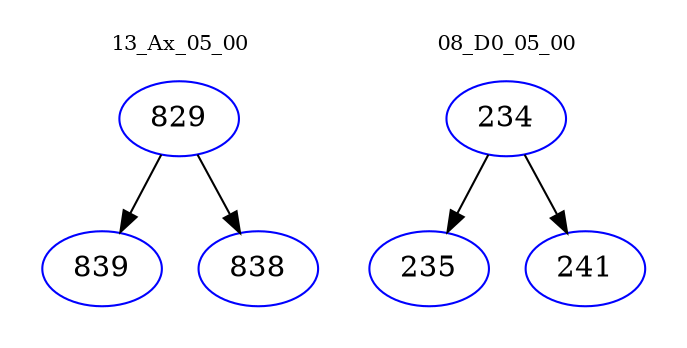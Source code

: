 digraph{
subgraph cluster_0 {
color = white
label = "13_Ax_05_00";
fontsize=10;
T0_829 [label="829", color="blue"]
T0_829 -> T0_839 [color="black"]
T0_839 [label="839", color="blue"]
T0_829 -> T0_838 [color="black"]
T0_838 [label="838", color="blue"]
}
subgraph cluster_1 {
color = white
label = "08_D0_05_00";
fontsize=10;
T1_234 [label="234", color="blue"]
T1_234 -> T1_235 [color="black"]
T1_235 [label="235", color="blue"]
T1_234 -> T1_241 [color="black"]
T1_241 [label="241", color="blue"]
}
}
